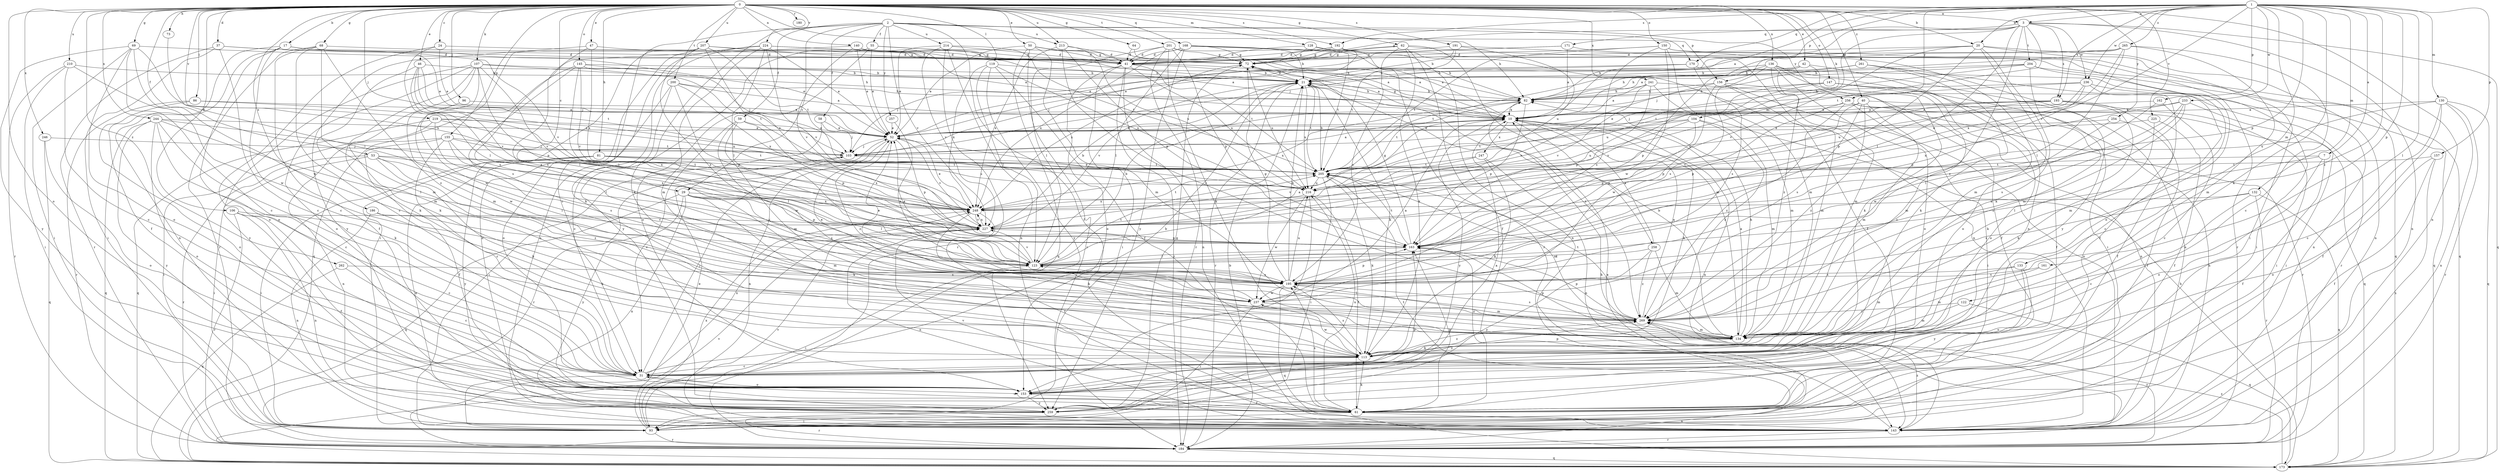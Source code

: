 strict digraph  {
0;
1;
2;
3;
7;
10;
17;
20;
21;
24;
29;
31;
37;
40;
41;
42;
46;
47;
50;
52;
53;
55;
58;
59;
61;
62;
64;
68;
69;
72;
73;
81;
82;
86;
93;
96;
103;
104;
106;
107;
113;
119;
122;
123;
128;
130;
132;
133;
134;
136;
140;
143;
145;
147;
150;
153;
155;
156;
157;
161;
162;
163;
168;
170;
171;
173;
180;
184;
186;
191;
192;
193;
195;
200;
201;
204;
205;
207;
210;
213;
214;
216;
219;
224;
225;
227;
233;
236;
237;
241;
244;
246;
247;
248;
254;
256;
257;
258;
259;
261;
262;
265;
269;
0 -> 3  [label=a];
0 -> 17  [label=b];
0 -> 20  [label=b];
0 -> 24  [label=c];
0 -> 29  [label=c];
0 -> 37  [label=d];
0 -> 40  [label=d];
0 -> 42  [label=e];
0 -> 46  [label=e];
0 -> 47  [label=e];
0 -> 50  [label=e];
0 -> 53  [label=f];
0 -> 62  [label=g];
0 -> 64  [label=g];
0 -> 68  [label=g];
0 -> 69  [label=g];
0 -> 73  [label=h];
0 -> 81  [label=h];
0 -> 86  [label=i];
0 -> 96  [label=j];
0 -> 103  [label=j];
0 -> 104  [label=k];
0 -> 106  [label=k];
0 -> 107  [label=k];
0 -> 119  [label=l];
0 -> 128  [label=m];
0 -> 136  [label=n];
0 -> 140  [label=n];
0 -> 143  [label=n];
0 -> 145  [label=o];
0 -> 147  [label=o];
0 -> 150  [label=o];
0 -> 153  [label=o];
0 -> 155  [label=p];
0 -> 156  [label=p];
0 -> 168  [label=q];
0 -> 180  [label=r];
0 -> 186  [label=s];
0 -> 191  [label=s];
0 -> 192  [label=s];
0 -> 200  [label=t];
0 -> 201  [label=t];
0 -> 207  [label=u];
0 -> 210  [label=u];
0 -> 213  [label=u];
0 -> 219  [label=v];
0 -> 224  [label=v];
0 -> 225  [label=v];
0 -> 241  [label=x];
0 -> 244  [label=x];
0 -> 246  [label=x];
0 -> 254  [label=y];
0 -> 261  [label=z];
0 -> 262  [label=z];
1 -> 3  [label=a];
1 -> 7  [label=a];
1 -> 10  [label=a];
1 -> 20  [label=b];
1 -> 113  [label=k];
1 -> 122  [label=l];
1 -> 130  [label=m];
1 -> 132  [label=m];
1 -> 133  [label=m];
1 -> 156  [label=p];
1 -> 157  [label=p];
1 -> 161  [label=p];
1 -> 162  [label=p];
1 -> 163  [label=p];
1 -> 170  [label=q];
1 -> 192  [label=s];
1 -> 193  [label=s];
1 -> 227  [label=v];
1 -> 233  [label=w];
1 -> 236  [label=w];
1 -> 256  [label=y];
1 -> 265  [label=z];
1 -> 269  [label=z];
2 -> 29  [label=c];
2 -> 31  [label=c];
2 -> 55  [label=f];
2 -> 58  [label=f];
2 -> 59  [label=f];
2 -> 61  [label=f];
2 -> 82  [label=h];
2 -> 113  [label=k];
2 -> 170  [label=q];
2 -> 213  [label=u];
2 -> 214  [label=u];
2 -> 227  [label=v];
2 -> 256  [label=y];
2 -> 257  [label=y];
3 -> 72  [label=g];
3 -> 103  [label=j];
3 -> 123  [label=l];
3 -> 143  [label=n];
3 -> 171  [label=q];
3 -> 173  [label=q];
3 -> 193  [label=s];
3 -> 204  [label=t];
3 -> 205  [label=t];
3 -> 216  [label=u];
3 -> 236  [label=w];
3 -> 269  [label=z];
7 -> 61  [label=f];
7 -> 123  [label=l];
7 -> 153  [label=o];
7 -> 205  [label=t];
10 -> 52  [label=e];
10 -> 72  [label=g];
10 -> 113  [label=k];
10 -> 143  [label=n];
10 -> 247  [label=x];
10 -> 258  [label=y];
10 -> 259  [label=y];
17 -> 31  [label=c];
17 -> 41  [label=d];
17 -> 52  [label=e];
17 -> 61  [label=f];
17 -> 143  [label=n];
17 -> 153  [label=o];
17 -> 227  [label=v];
20 -> 10  [label=a];
20 -> 41  [label=d];
20 -> 93  [label=i];
20 -> 113  [label=k];
20 -> 134  [label=m];
20 -> 143  [label=n];
20 -> 163  [label=p];
20 -> 227  [label=v];
21 -> 82  [label=h];
21 -> 113  [label=k];
21 -> 184  [label=r];
21 -> 205  [label=t];
21 -> 216  [label=u];
21 -> 227  [label=v];
21 -> 269  [label=z];
24 -> 52  [label=e];
24 -> 72  [label=g];
24 -> 123  [label=l];
24 -> 153  [label=o];
29 -> 113  [label=k];
29 -> 123  [label=l];
29 -> 134  [label=m];
29 -> 143  [label=n];
29 -> 163  [label=p];
29 -> 173  [label=q];
29 -> 195  [label=s];
29 -> 248  [label=x];
29 -> 259  [label=y];
31 -> 21  [label=b];
31 -> 93  [label=i];
31 -> 103  [label=j];
31 -> 153  [label=o];
31 -> 248  [label=x];
31 -> 269  [label=z];
37 -> 31  [label=c];
37 -> 41  [label=d];
37 -> 52  [label=e];
37 -> 93  [label=i];
37 -> 184  [label=r];
40 -> 10  [label=a];
40 -> 134  [label=m];
40 -> 143  [label=n];
40 -> 163  [label=p];
40 -> 195  [label=s];
40 -> 269  [label=z];
41 -> 10  [label=a];
41 -> 21  [label=b];
41 -> 93  [label=i];
41 -> 143  [label=n];
41 -> 153  [label=o];
41 -> 184  [label=r];
41 -> 205  [label=t];
41 -> 216  [label=u];
42 -> 21  [label=b];
42 -> 113  [label=k];
42 -> 153  [label=o];
42 -> 205  [label=t];
42 -> 269  [label=z];
46 -> 21  [label=b];
46 -> 103  [label=j];
46 -> 113  [label=k];
46 -> 123  [label=l];
46 -> 205  [label=t];
46 -> 227  [label=v];
47 -> 72  [label=g];
47 -> 195  [label=s];
47 -> 248  [label=x];
47 -> 259  [label=y];
50 -> 10  [label=a];
50 -> 41  [label=d];
50 -> 52  [label=e];
50 -> 72  [label=g];
50 -> 134  [label=m];
50 -> 173  [label=q];
50 -> 184  [label=r];
52 -> 103  [label=j];
52 -> 143  [label=n];
52 -> 163  [label=p];
52 -> 227  [label=v];
52 -> 269  [label=z];
53 -> 93  [label=i];
53 -> 113  [label=k];
53 -> 123  [label=l];
53 -> 184  [label=r];
53 -> 205  [label=t];
53 -> 248  [label=x];
53 -> 269  [label=z];
55 -> 41  [label=d];
55 -> 52  [label=e];
55 -> 82  [label=h];
55 -> 153  [label=o];
55 -> 259  [label=y];
58 -> 52  [label=e];
58 -> 93  [label=i];
58 -> 103  [label=j];
59 -> 31  [label=c];
59 -> 52  [label=e];
59 -> 134  [label=m];
59 -> 163  [label=p];
59 -> 237  [label=w];
61 -> 31  [label=c];
61 -> 93  [label=i];
61 -> 113  [label=k];
61 -> 143  [label=n];
61 -> 163  [label=p];
61 -> 195  [label=s];
61 -> 216  [label=u];
61 -> 227  [label=v];
62 -> 41  [label=d];
62 -> 61  [label=f];
62 -> 72  [label=g];
62 -> 113  [label=k];
62 -> 134  [label=m];
62 -> 143  [label=n];
62 -> 195  [label=s];
64 -> 10  [label=a];
64 -> 41  [label=d];
68 -> 31  [label=c];
68 -> 41  [label=d];
68 -> 61  [label=f];
68 -> 134  [label=m];
68 -> 184  [label=r];
68 -> 269  [label=z];
69 -> 31  [label=c];
69 -> 41  [label=d];
69 -> 93  [label=i];
69 -> 153  [label=o];
69 -> 237  [label=w];
69 -> 248  [label=x];
69 -> 259  [label=y];
72 -> 21  [label=b];
72 -> 216  [label=u];
72 -> 248  [label=x];
73 -> 123  [label=l];
81 -> 93  [label=i];
81 -> 143  [label=n];
81 -> 205  [label=t];
81 -> 216  [label=u];
81 -> 248  [label=x];
81 -> 259  [label=y];
82 -> 10  [label=a];
82 -> 21  [label=b];
82 -> 163  [label=p];
82 -> 205  [label=t];
82 -> 248  [label=x];
86 -> 10  [label=a];
86 -> 153  [label=o];
86 -> 184  [label=r];
86 -> 216  [label=u];
93 -> 10  [label=a];
93 -> 52  [label=e];
93 -> 184  [label=r];
93 -> 205  [label=t];
93 -> 227  [label=v];
93 -> 248  [label=x];
96 -> 10  [label=a];
96 -> 237  [label=w];
103 -> 10  [label=a];
103 -> 184  [label=r];
103 -> 205  [label=t];
104 -> 52  [label=e];
104 -> 134  [label=m];
104 -> 163  [label=p];
104 -> 205  [label=t];
104 -> 216  [label=u];
104 -> 269  [label=z];
106 -> 31  [label=c];
106 -> 61  [label=f];
106 -> 143  [label=n];
106 -> 184  [label=r];
106 -> 227  [label=v];
107 -> 21  [label=b];
107 -> 82  [label=h];
107 -> 113  [label=k];
107 -> 134  [label=m];
107 -> 153  [label=o];
107 -> 163  [label=p];
107 -> 227  [label=v];
107 -> 237  [label=w];
107 -> 259  [label=y];
113 -> 31  [label=c];
113 -> 195  [label=s];
113 -> 237  [label=w];
113 -> 269  [label=z];
119 -> 21  [label=b];
119 -> 61  [label=f];
119 -> 123  [label=l];
119 -> 216  [label=u];
119 -> 248  [label=x];
119 -> 259  [label=y];
122 -> 134  [label=m];
122 -> 173  [label=q];
122 -> 269  [label=z];
123 -> 10  [label=a];
123 -> 21  [label=b];
123 -> 52  [label=e];
123 -> 93  [label=i];
123 -> 195  [label=s];
123 -> 205  [label=t];
123 -> 227  [label=v];
128 -> 41  [label=d];
128 -> 61  [label=f];
128 -> 72  [label=g];
128 -> 205  [label=t];
130 -> 10  [label=a];
130 -> 31  [label=c];
130 -> 61  [label=f];
130 -> 143  [label=n];
130 -> 173  [label=q];
130 -> 184  [label=r];
130 -> 216  [label=u];
132 -> 31  [label=c];
132 -> 173  [label=q];
132 -> 184  [label=r];
132 -> 195  [label=s];
132 -> 248  [label=x];
133 -> 134  [label=m];
133 -> 153  [label=o];
133 -> 195  [label=s];
133 -> 259  [label=y];
134 -> 10  [label=a];
134 -> 21  [label=b];
134 -> 82  [label=h];
134 -> 113  [label=k];
134 -> 163  [label=p];
136 -> 21  [label=b];
136 -> 61  [label=f];
136 -> 93  [label=i];
136 -> 103  [label=j];
136 -> 134  [label=m];
136 -> 143  [label=n];
136 -> 153  [label=o];
136 -> 163  [label=p];
136 -> 195  [label=s];
140 -> 10  [label=a];
140 -> 21  [label=b];
140 -> 52  [label=e];
140 -> 72  [label=g];
140 -> 195  [label=s];
140 -> 227  [label=v];
143 -> 163  [label=p];
143 -> 184  [label=r];
143 -> 269  [label=z];
145 -> 21  [label=b];
145 -> 103  [label=j];
145 -> 123  [label=l];
145 -> 134  [label=m];
145 -> 195  [label=s];
145 -> 205  [label=t];
145 -> 227  [label=v];
147 -> 61  [label=f];
147 -> 82  [label=h];
147 -> 134  [label=m];
147 -> 153  [label=o];
147 -> 216  [label=u];
147 -> 227  [label=v];
150 -> 41  [label=d];
150 -> 134  [label=m];
150 -> 173  [label=q];
150 -> 184  [label=r];
150 -> 195  [label=s];
150 -> 205  [label=t];
150 -> 237  [label=w];
153 -> 61  [label=f];
153 -> 259  [label=y];
155 -> 31  [label=c];
155 -> 61  [label=f];
155 -> 103  [label=j];
155 -> 123  [label=l];
155 -> 143  [label=n];
155 -> 195  [label=s];
155 -> 205  [label=t];
156 -> 82  [label=h];
156 -> 134  [label=m];
156 -> 143  [label=n];
156 -> 184  [label=r];
156 -> 227  [label=v];
156 -> 237  [label=w];
157 -> 61  [label=f];
157 -> 143  [label=n];
157 -> 153  [label=o];
157 -> 205  [label=t];
161 -> 134  [label=m];
161 -> 195  [label=s];
162 -> 10  [label=a];
162 -> 31  [label=c];
162 -> 237  [label=w];
163 -> 72  [label=g];
163 -> 123  [label=l];
163 -> 205  [label=t];
168 -> 21  [label=b];
168 -> 41  [label=d];
168 -> 72  [label=g];
168 -> 123  [label=l];
168 -> 143  [label=n];
168 -> 184  [label=r];
168 -> 248  [label=x];
168 -> 259  [label=y];
170 -> 21  [label=b];
170 -> 103  [label=j];
170 -> 143  [label=n];
170 -> 195  [label=s];
171 -> 10  [label=a];
171 -> 41  [label=d];
171 -> 52  [label=e];
171 -> 153  [label=o];
173 -> 82  [label=h];
173 -> 269  [label=z];
184 -> 21  [label=b];
184 -> 82  [label=h];
184 -> 173  [label=q];
184 -> 227  [label=v];
184 -> 269  [label=z];
186 -> 113  [label=k];
186 -> 143  [label=n];
186 -> 227  [label=v];
191 -> 21  [label=b];
191 -> 41  [label=d];
191 -> 205  [label=t];
191 -> 216  [label=u];
191 -> 259  [label=y];
192 -> 41  [label=d];
192 -> 52  [label=e];
192 -> 72  [label=g];
192 -> 173  [label=q];
193 -> 10  [label=a];
193 -> 52  [label=e];
193 -> 61  [label=f];
193 -> 93  [label=i];
193 -> 113  [label=k];
193 -> 216  [label=u];
193 -> 227  [label=v];
195 -> 21  [label=b];
195 -> 52  [label=e];
195 -> 72  [label=g];
195 -> 134  [label=m];
195 -> 163  [label=p];
195 -> 173  [label=q];
195 -> 216  [label=u];
195 -> 237  [label=w];
200 -> 10  [label=a];
200 -> 31  [label=c];
200 -> 82  [label=h];
200 -> 153  [label=o];
200 -> 163  [label=p];
200 -> 248  [label=x];
201 -> 10  [label=a];
201 -> 41  [label=d];
201 -> 72  [label=g];
201 -> 113  [label=k];
201 -> 123  [label=l];
201 -> 163  [label=p];
201 -> 184  [label=r];
204 -> 21  [label=b];
204 -> 82  [label=h];
204 -> 93  [label=i];
204 -> 134  [label=m];
204 -> 173  [label=q];
204 -> 205  [label=t];
205 -> 21  [label=b];
205 -> 93  [label=i];
205 -> 113  [label=k];
205 -> 134  [label=m];
205 -> 216  [label=u];
207 -> 10  [label=a];
207 -> 41  [label=d];
207 -> 93  [label=i];
207 -> 143  [label=n];
207 -> 173  [label=q];
207 -> 195  [label=s];
207 -> 205  [label=t];
207 -> 248  [label=x];
210 -> 21  [label=b];
210 -> 31  [label=c];
210 -> 93  [label=i];
210 -> 184  [label=r];
210 -> 237  [label=w];
213 -> 41  [label=d];
213 -> 163  [label=p];
213 -> 216  [label=u];
213 -> 248  [label=x];
213 -> 269  [label=z];
214 -> 41  [label=d];
214 -> 52  [label=e];
214 -> 143  [label=n];
214 -> 184  [label=r];
214 -> 205  [label=t];
214 -> 227  [label=v];
216 -> 52  [label=e];
216 -> 61  [label=f];
216 -> 153  [label=o];
216 -> 237  [label=w];
216 -> 248  [label=x];
219 -> 52  [label=e];
219 -> 93  [label=i];
219 -> 123  [label=l];
219 -> 173  [label=q];
219 -> 205  [label=t];
219 -> 248  [label=x];
224 -> 41  [label=d];
224 -> 52  [label=e];
224 -> 82  [label=h];
224 -> 113  [label=k];
224 -> 123  [label=l];
224 -> 134  [label=m];
224 -> 143  [label=n];
224 -> 227  [label=v];
225 -> 52  [label=e];
225 -> 61  [label=f];
225 -> 113  [label=k];
227 -> 21  [label=b];
227 -> 143  [label=n];
227 -> 163  [label=p];
227 -> 248  [label=x];
233 -> 10  [label=a];
233 -> 93  [label=i];
233 -> 123  [label=l];
233 -> 195  [label=s];
233 -> 248  [label=x];
233 -> 269  [label=z];
236 -> 31  [label=c];
236 -> 82  [label=h];
236 -> 103  [label=j];
236 -> 134  [label=m];
236 -> 163  [label=p];
236 -> 216  [label=u];
237 -> 10  [label=a];
237 -> 52  [label=e];
237 -> 93  [label=i];
237 -> 269  [label=z];
241 -> 10  [label=a];
241 -> 82  [label=h];
241 -> 134  [label=m];
241 -> 143  [label=n];
241 -> 163  [label=p];
241 -> 227  [label=v];
244 -> 31  [label=c];
244 -> 52  [label=e];
244 -> 113  [label=k];
244 -> 123  [label=l];
244 -> 153  [label=o];
244 -> 173  [label=q];
244 -> 248  [label=x];
244 -> 259  [label=y];
246 -> 103  [label=j];
246 -> 153  [label=o];
246 -> 173  [label=q];
247 -> 113  [label=k];
247 -> 143  [label=n];
247 -> 205  [label=t];
247 -> 227  [label=v];
248 -> 52  [label=e];
248 -> 61  [label=f];
248 -> 113  [label=k];
248 -> 205  [label=t];
248 -> 227  [label=v];
254 -> 52  [label=e];
254 -> 61  [label=f];
254 -> 269  [label=z];
256 -> 10  [label=a];
256 -> 93  [label=i];
256 -> 163  [label=p];
256 -> 173  [label=q];
256 -> 184  [label=r];
256 -> 269  [label=z];
257 -> 52  [label=e];
257 -> 195  [label=s];
258 -> 10  [label=a];
258 -> 123  [label=l];
258 -> 134  [label=m];
258 -> 259  [label=y];
258 -> 269  [label=z];
259 -> 10  [label=a];
259 -> 72  [label=g];
259 -> 163  [label=p];
259 -> 184  [label=r];
261 -> 21  [label=b];
261 -> 61  [label=f];
261 -> 82  [label=h];
261 -> 113  [label=k];
261 -> 153  [label=o];
262 -> 31  [label=c];
262 -> 173  [label=q];
262 -> 195  [label=s];
265 -> 31  [label=c];
265 -> 72  [label=g];
265 -> 82  [label=h];
265 -> 103  [label=j];
265 -> 123  [label=l];
265 -> 134  [label=m];
265 -> 248  [label=x];
269 -> 10  [label=a];
269 -> 123  [label=l];
269 -> 134  [label=m];
269 -> 163  [label=p];
269 -> 195  [label=s];
269 -> 205  [label=t];
}
